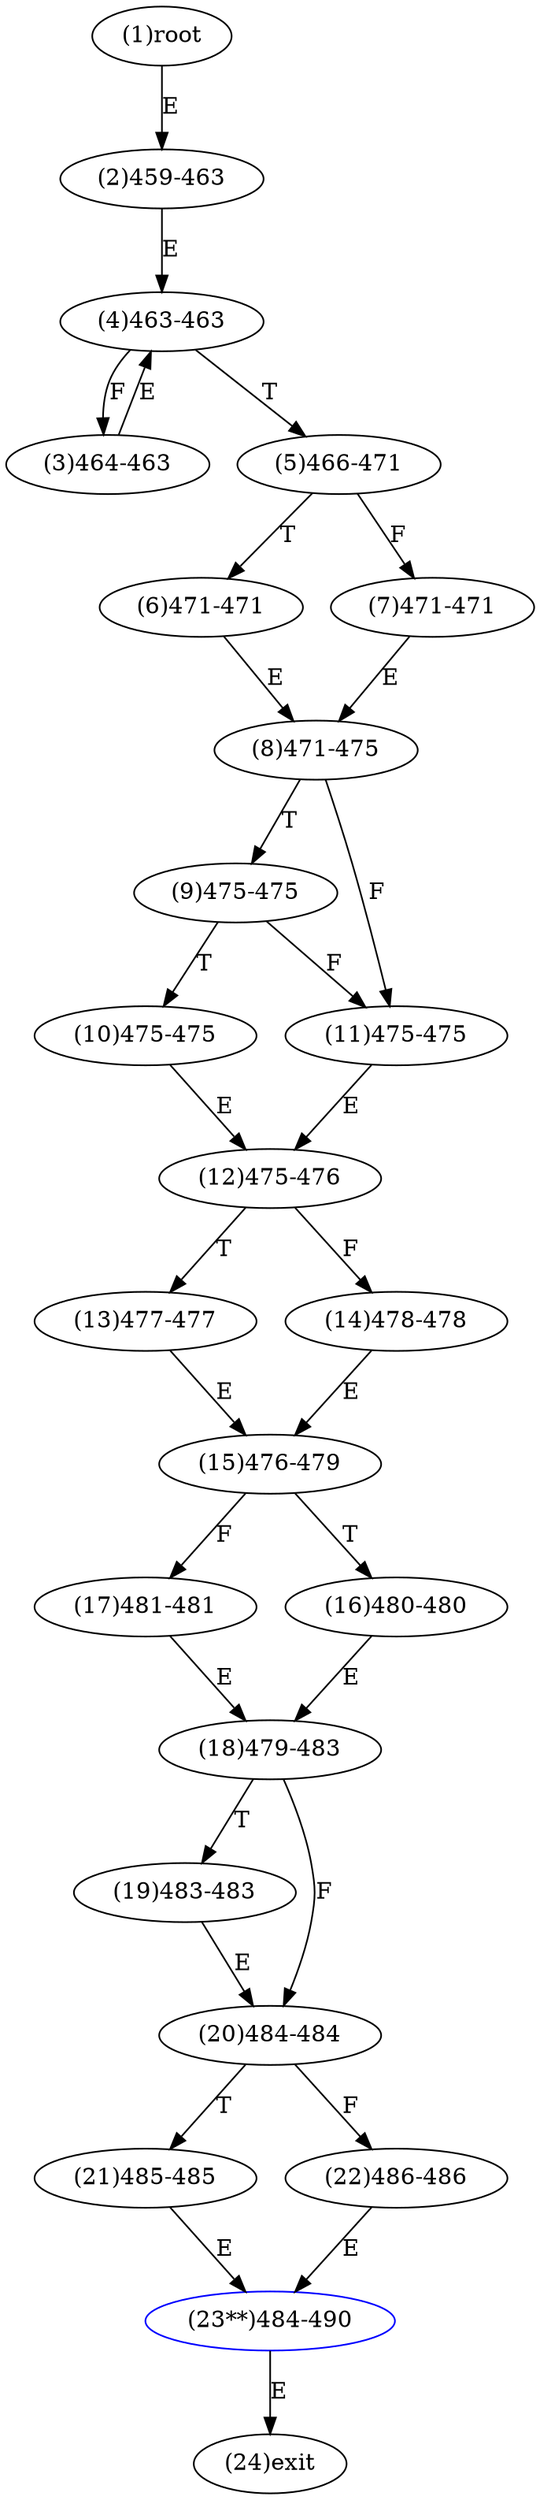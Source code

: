 digraph "" { 
1[ label="(1)root"];
2[ label="(2)459-463"];
3[ label="(3)464-463"];
4[ label="(4)463-463"];
5[ label="(5)466-471"];
6[ label="(6)471-471"];
7[ label="(7)471-471"];
8[ label="(8)471-475"];
9[ label="(9)475-475"];
10[ label="(10)475-475"];
11[ label="(11)475-475"];
12[ label="(12)475-476"];
13[ label="(13)477-477"];
14[ label="(14)478-478"];
15[ label="(15)476-479"];
17[ label="(17)481-481"];
16[ label="(16)480-480"];
19[ label="(19)483-483"];
18[ label="(18)479-483"];
21[ label="(21)485-485"];
20[ label="(20)484-484"];
23[ label="(23**)484-490",color=blue];
22[ label="(22)486-486"];
24[ label="(24)exit"];
1->2[ label="E"];
2->4[ label="E"];
3->4[ label="E"];
4->3[ label="F"];
4->5[ label="T"];
5->7[ label="F"];
5->6[ label="T"];
6->8[ label="E"];
7->8[ label="E"];
8->11[ label="F"];
8->9[ label="T"];
9->11[ label="F"];
9->10[ label="T"];
10->12[ label="E"];
11->12[ label="E"];
12->14[ label="F"];
12->13[ label="T"];
13->15[ label="E"];
14->15[ label="E"];
15->17[ label="F"];
15->16[ label="T"];
16->18[ label="E"];
17->18[ label="E"];
18->20[ label="F"];
18->19[ label="T"];
19->20[ label="E"];
20->22[ label="F"];
20->21[ label="T"];
21->23[ label="E"];
22->23[ label="E"];
23->24[ label="E"];
}